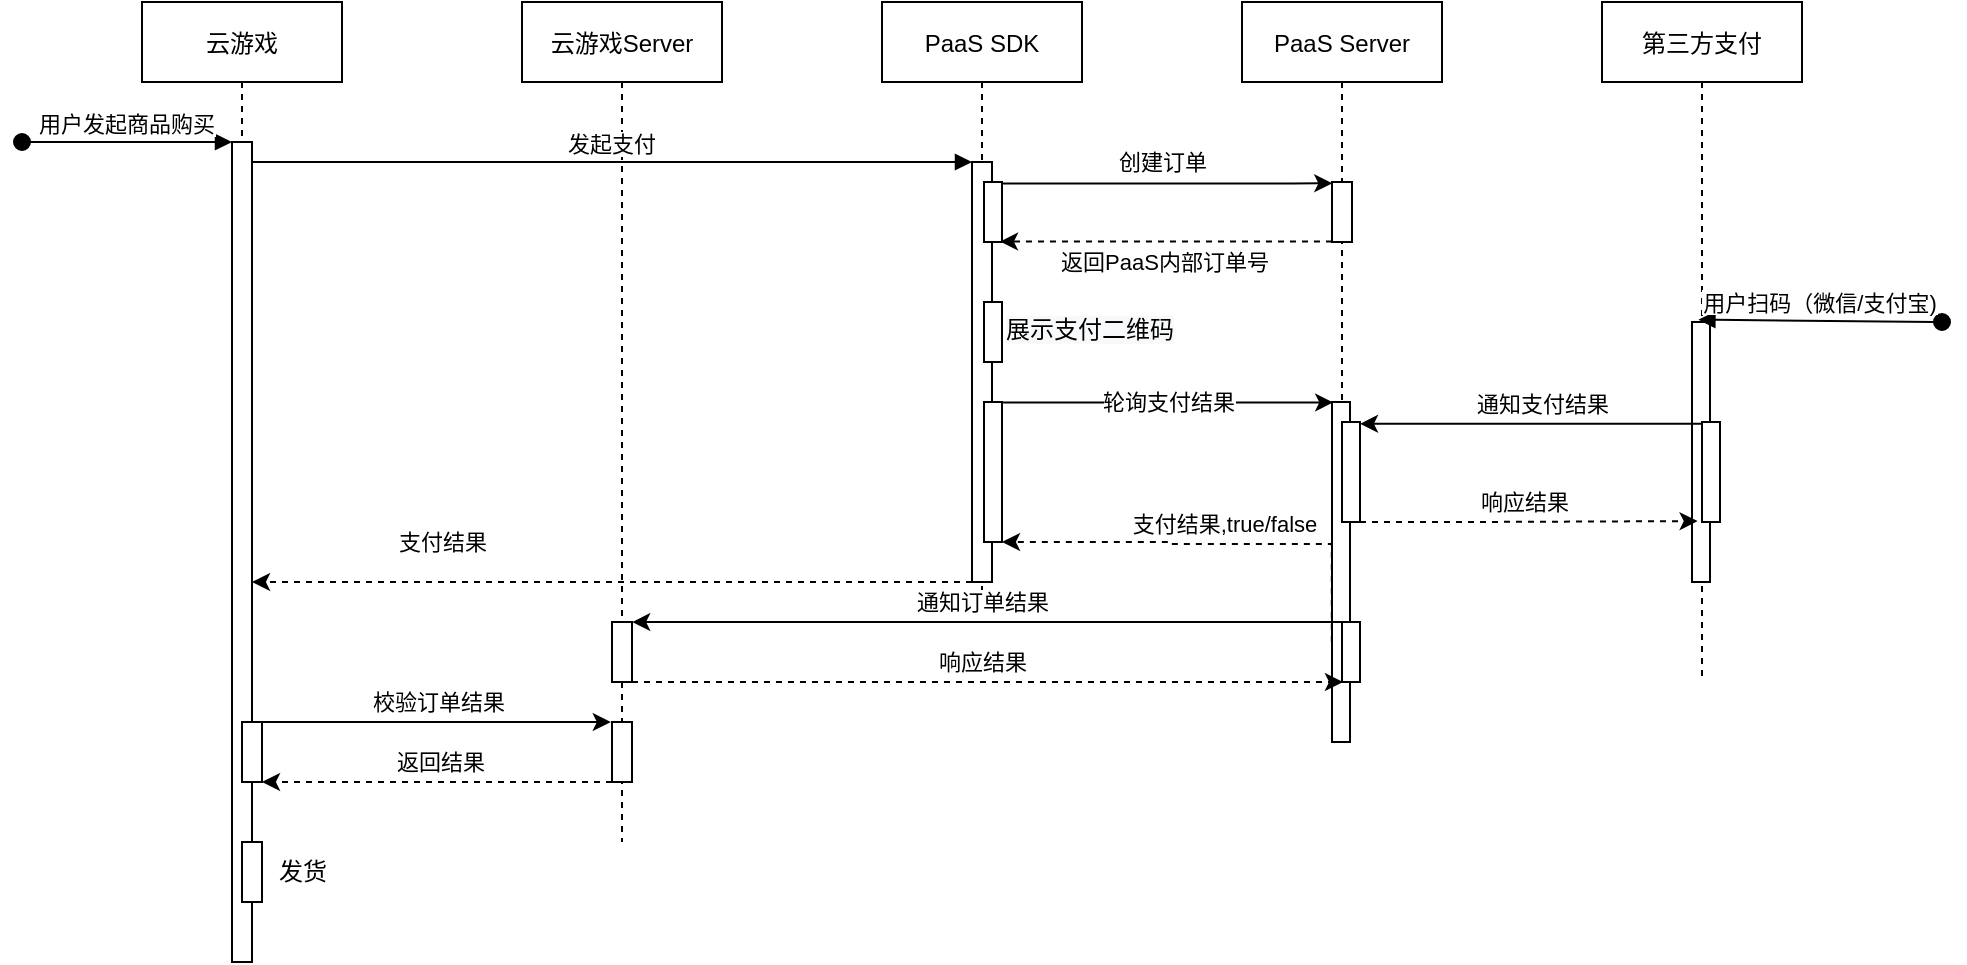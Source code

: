 <mxfile version="17.2.4" type="github">
  <diagram id="kgpKYQtTHZ0yAKxKKP6v" name="Page-1">
    <mxGraphModel dx="2281" dy="787" grid="1" gridSize="10" guides="1" tooltips="1" connect="1" arrows="1" fold="1" page="1" pageScale="1" pageWidth="850" pageHeight="1100" math="0" shadow="0">
      <root>
        <mxCell id="0" />
        <mxCell id="1" parent="0" />
        <mxCell id="3nuBFxr9cyL0pnOWT2aG-1" value="云游戏" style="shape=umlLifeline;perimeter=lifelinePerimeter;container=1;collapsible=0;recursiveResize=0;rounded=0;shadow=0;strokeWidth=1;" parent="1" vertex="1">
          <mxGeometry x="-50" y="120" width="100" height="480" as="geometry" />
        </mxCell>
        <mxCell id="3nuBFxr9cyL0pnOWT2aG-2" value="" style="points=[];perimeter=orthogonalPerimeter;rounded=0;shadow=0;strokeWidth=1;" parent="3nuBFxr9cyL0pnOWT2aG-1" vertex="1">
          <mxGeometry x="45" y="70" width="10" height="410" as="geometry" />
        </mxCell>
        <mxCell id="3nuBFxr9cyL0pnOWT2aG-3" value="用户发起商品购买" style="verticalAlign=bottom;startArrow=oval;endArrow=block;startSize=8;shadow=0;strokeWidth=1;" parent="3nuBFxr9cyL0pnOWT2aG-1" target="3nuBFxr9cyL0pnOWT2aG-2" edge="1">
          <mxGeometry relative="1" as="geometry">
            <mxPoint x="-60" y="70" as="sourcePoint" />
          </mxGeometry>
        </mxCell>
        <mxCell id="BVIRtQcblCjaV8nDNNIN-35" value="" style="points=[];perimeter=orthogonalPerimeter;rounded=0;shadow=0;strokeWidth=1;" vertex="1" parent="3nuBFxr9cyL0pnOWT2aG-1">
          <mxGeometry x="50" y="360" width="10" height="30" as="geometry" />
        </mxCell>
        <mxCell id="BVIRtQcblCjaV8nDNNIN-39" value="" style="points=[];perimeter=orthogonalPerimeter;rounded=0;shadow=0;strokeWidth=1;" vertex="1" parent="3nuBFxr9cyL0pnOWT2aG-1">
          <mxGeometry x="50" y="420" width="10" height="30" as="geometry" />
        </mxCell>
        <mxCell id="BVIRtQcblCjaV8nDNNIN-40" value="发货" style="text;html=1;align=center;verticalAlign=middle;resizable=0;points=[];autosize=1;strokeColor=none;fillColor=none;" vertex="1" parent="3nuBFxr9cyL0pnOWT2aG-1">
          <mxGeometry x="60" y="425" width="40" height="20" as="geometry" />
        </mxCell>
        <mxCell id="3nuBFxr9cyL0pnOWT2aG-5" value="PaaS SDK" style="shape=umlLifeline;perimeter=lifelinePerimeter;container=1;collapsible=0;recursiveResize=0;rounded=0;shadow=0;strokeWidth=1;" parent="1" vertex="1">
          <mxGeometry x="320" y="120" width="100" height="300" as="geometry" />
        </mxCell>
        <mxCell id="3nuBFxr9cyL0pnOWT2aG-6" value="" style="points=[];perimeter=orthogonalPerimeter;rounded=0;shadow=0;strokeWidth=1;" parent="3nuBFxr9cyL0pnOWT2aG-5" vertex="1">
          <mxGeometry x="45" y="80" width="10" height="210" as="geometry" />
        </mxCell>
        <mxCell id="BVIRtQcblCjaV8nDNNIN-3" value="" style="points=[];perimeter=orthogonalPerimeter;rounded=0;shadow=0;strokeWidth=1;" vertex="1" parent="3nuBFxr9cyL0pnOWT2aG-5">
          <mxGeometry x="51" y="90" width="9" height="30" as="geometry" />
        </mxCell>
        <mxCell id="BVIRtQcblCjaV8nDNNIN-6" value="" style="points=[];perimeter=orthogonalPerimeter;rounded=0;shadow=0;strokeWidth=1;" vertex="1" parent="3nuBFxr9cyL0pnOWT2aG-5">
          <mxGeometry x="51" y="150" width="9" height="30" as="geometry" />
        </mxCell>
        <mxCell id="BVIRtQcblCjaV8nDNNIN-9" value="&lt;meta charset=&quot;utf-8&quot;&gt;&lt;span style=&quot;color: rgb(0, 0, 0); font-family: helvetica; font-size: 12px; font-style: normal; font-weight: 400; letter-spacing: normal; text-align: center; text-indent: 0px; text-transform: none; word-spacing: 0px; background-color: rgb(248, 249, 250); display: inline; float: none;&quot;&gt;展示支付二维码&lt;/span&gt;" style="text;whiteSpace=wrap;html=1;" vertex="1" parent="3nuBFxr9cyL0pnOWT2aG-5">
          <mxGeometry x="60" y="150" width="110" height="30" as="geometry" />
        </mxCell>
        <mxCell id="BVIRtQcblCjaV8nDNNIN-15" value="" style="points=[];perimeter=orthogonalPerimeter;rounded=0;shadow=0;strokeWidth=1;" vertex="1" parent="3nuBFxr9cyL0pnOWT2aG-5">
          <mxGeometry x="51" y="200" width="9" height="70" as="geometry" />
        </mxCell>
        <mxCell id="BVIRtQcblCjaV8nDNNIN-1" value="PaaS Server" style="shape=umlLifeline;perimeter=lifelinePerimeter;container=1;collapsible=0;recursiveResize=0;rounded=0;shadow=0;strokeWidth=1;" vertex="1" parent="1">
          <mxGeometry x="500" y="120" width="100" height="370" as="geometry" />
        </mxCell>
        <mxCell id="BVIRtQcblCjaV8nDNNIN-2" value="" style="points=[];perimeter=orthogonalPerimeter;rounded=0;shadow=0;strokeWidth=1;" vertex="1" parent="BVIRtQcblCjaV8nDNNIN-1">
          <mxGeometry x="45" y="90" width="10" height="30" as="geometry" />
        </mxCell>
        <mxCell id="BVIRtQcblCjaV8nDNNIN-14" value="" style="points=[];perimeter=orthogonalPerimeter;rounded=0;shadow=0;strokeWidth=1;" vertex="1" parent="BVIRtQcblCjaV8nDNNIN-1">
          <mxGeometry x="45" y="200" width="9" height="170" as="geometry" />
        </mxCell>
        <mxCell id="BVIRtQcblCjaV8nDNNIN-23" value="" style="points=[];perimeter=orthogonalPerimeter;rounded=0;shadow=0;strokeWidth=1;" vertex="1" parent="BVIRtQcblCjaV8nDNNIN-1">
          <mxGeometry x="50" y="210" width="9" height="50" as="geometry" />
        </mxCell>
        <mxCell id="BVIRtQcblCjaV8nDNNIN-29" value="" style="points=[];perimeter=orthogonalPerimeter;rounded=0;shadow=0;strokeWidth=1;" vertex="1" parent="BVIRtQcblCjaV8nDNNIN-1">
          <mxGeometry x="50" y="310" width="9" height="30" as="geometry" />
        </mxCell>
        <mxCell id="BVIRtQcblCjaV8nDNNIN-4" value="创建订单" style="edgeStyle=orthogonalEdgeStyle;rounded=0;orthogonalLoop=1;jettySize=auto;html=1;entryX=0.013;entryY=0.022;entryDx=0;entryDy=0;entryPerimeter=0;" edge="1" parent="1" source="BVIRtQcblCjaV8nDNNIN-3" target="BVIRtQcblCjaV8nDNNIN-2">
          <mxGeometry x="-0.035" y="11" relative="1" as="geometry">
            <mxPoint x="630" y="210" as="targetPoint" />
            <Array as="points">
              <mxPoint x="525" y="210" />
            </Array>
            <mxPoint as="offset" />
          </mxGeometry>
        </mxCell>
        <mxCell id="BVIRtQcblCjaV8nDNNIN-5" value="返回PaaS内部订单号" style="edgeStyle=orthogonalEdgeStyle;rounded=0;orthogonalLoop=1;jettySize=auto;html=1;entryX=0.891;entryY=0.993;entryDx=0;entryDy=0;entryPerimeter=0;dashed=1;" edge="1" parent="1" source="BVIRtQcblCjaV8nDNNIN-2" target="BVIRtQcblCjaV8nDNNIN-3">
          <mxGeometry x="0.018" y="10" relative="1" as="geometry">
            <mxPoint x="440" y="240" as="targetPoint" />
            <Array as="points">
              <mxPoint x="379" y="240" />
            </Array>
            <mxPoint as="offset" />
          </mxGeometry>
        </mxCell>
        <mxCell id="BVIRtQcblCjaV8nDNNIN-12" value="第三方支付" style="shape=umlLifeline;perimeter=lifelinePerimeter;container=1;collapsible=0;recursiveResize=0;rounded=0;shadow=0;strokeWidth=1;" vertex="1" parent="1">
          <mxGeometry x="680" y="120" width="100" height="340" as="geometry" />
        </mxCell>
        <mxCell id="BVIRtQcblCjaV8nDNNIN-10" value="" style="points=[];perimeter=orthogonalPerimeter;rounded=0;shadow=0;strokeWidth=1;" vertex="1" parent="BVIRtQcblCjaV8nDNNIN-12">
          <mxGeometry x="45" y="160" width="9" height="130" as="geometry" />
        </mxCell>
        <mxCell id="BVIRtQcblCjaV8nDNNIN-11" value="用户扫码（微信/支付宝)" style="verticalAlign=bottom;startArrow=oval;endArrow=block;startSize=8;shadow=0;strokeWidth=1;entryX=0.357;entryY=-0.009;entryDx=0;entryDy=0;entryPerimeter=0;" edge="1" parent="BVIRtQcblCjaV8nDNNIN-12" target="BVIRtQcblCjaV8nDNNIN-10">
          <mxGeometry relative="1" as="geometry">
            <mxPoint x="170" y="160" as="sourcePoint" />
            <mxPoint x="35" y="160" as="targetPoint" />
          </mxGeometry>
        </mxCell>
        <mxCell id="BVIRtQcblCjaV8nDNNIN-20" value="" style="points=[];perimeter=orthogonalPerimeter;rounded=0;shadow=0;strokeWidth=1;" vertex="1" parent="BVIRtQcblCjaV8nDNNIN-12">
          <mxGeometry x="50" y="210" width="9" height="50" as="geometry" />
        </mxCell>
        <mxCell id="BVIRtQcblCjaV8nDNNIN-16" value="轮询支付结果" style="edgeStyle=orthogonalEdgeStyle;rounded=0;orthogonalLoop=1;jettySize=auto;html=1;entryX=0.069;entryY=0.001;entryDx=0;entryDy=0;entryPerimeter=0;" edge="1" parent="1" source="BVIRtQcblCjaV8nDNNIN-15" target="BVIRtQcblCjaV8nDNNIN-14">
          <mxGeometry relative="1" as="geometry">
            <Array as="points">
              <mxPoint x="546" y="320" />
            </Array>
          </mxGeometry>
        </mxCell>
        <mxCell id="BVIRtQcblCjaV8nDNNIN-17" style="edgeStyle=orthogonalEdgeStyle;rounded=0;orthogonalLoop=1;jettySize=auto;html=1;entryX=1;entryY=1;entryDx=0;entryDy=0;entryPerimeter=0;dashed=1;exitX=-0.01;exitY=0.706;exitDx=0;exitDy=0;exitPerimeter=0;" edge="1" parent="1" source="BVIRtQcblCjaV8nDNNIN-14" target="BVIRtQcblCjaV8nDNNIN-15">
          <mxGeometry relative="1" as="geometry">
            <mxPoint x="520" y="390" as="sourcePoint" />
            <Array as="points">
              <mxPoint x="463" y="391" />
              <mxPoint x="380" y="390" />
            </Array>
          </mxGeometry>
        </mxCell>
        <mxCell id="BVIRtQcblCjaV8nDNNIN-18" value="支付结果,true/false" style="edgeLabel;html=1;align=center;verticalAlign=middle;resizable=0;points=[];" vertex="1" connectable="0" parent="BVIRtQcblCjaV8nDNNIN-17">
          <mxGeometry x="-0.042" relative="1" as="geometry">
            <mxPoint y="-10" as="offset" />
          </mxGeometry>
        </mxCell>
        <mxCell id="BVIRtQcblCjaV8nDNNIN-22" value="通知支付结果" style="edgeStyle=orthogonalEdgeStyle;rounded=0;orthogonalLoop=1;jettySize=auto;html=1;entryX=1;entryY=0.018;entryDx=0;entryDy=0;entryPerimeter=0;" edge="1" parent="1" source="BVIRtQcblCjaV8nDNNIN-20" target="BVIRtQcblCjaV8nDNNIN-23">
          <mxGeometry x="-0.06" y="-10" relative="1" as="geometry">
            <mxPoint x="670" y="330" as="targetPoint" />
            <Array as="points">
              <mxPoint x="619" y="330" />
            </Array>
            <mxPoint as="offset" />
          </mxGeometry>
        </mxCell>
        <mxCell id="BVIRtQcblCjaV8nDNNIN-24" value="响应结果" style="edgeStyle=orthogonalEdgeStyle;rounded=0;orthogonalLoop=1;jettySize=auto;html=1;entryX=-0.244;entryY=0.991;entryDx=0;entryDy=0;entryPerimeter=0;dashed=1;" edge="1" parent="1" source="BVIRtQcblCjaV8nDNNIN-23" target="BVIRtQcblCjaV8nDNNIN-20">
          <mxGeometry x="-0.03" y="10" relative="1" as="geometry">
            <Array as="points">
              <mxPoint x="615" y="380" />
              <mxPoint x="848" y="380" />
            </Array>
            <mxPoint as="offset" />
          </mxGeometry>
        </mxCell>
        <mxCell id="BVIRtQcblCjaV8nDNNIN-26" value="云游戏Server" style="shape=umlLifeline;perimeter=lifelinePerimeter;container=1;collapsible=0;recursiveResize=0;rounded=0;shadow=0;strokeWidth=1;" vertex="1" parent="1">
          <mxGeometry x="140" y="120" width="100" height="420" as="geometry" />
        </mxCell>
        <mxCell id="BVIRtQcblCjaV8nDNNIN-27" value="" style="points=[];perimeter=orthogonalPerimeter;rounded=0;shadow=0;strokeWidth=1;" vertex="1" parent="BVIRtQcblCjaV8nDNNIN-26">
          <mxGeometry x="45" y="310" width="10" height="30" as="geometry" />
        </mxCell>
        <mxCell id="BVIRtQcblCjaV8nDNNIN-33" value="" style="points=[];perimeter=orthogonalPerimeter;rounded=0;shadow=0;strokeWidth=1;" vertex="1" parent="BVIRtQcblCjaV8nDNNIN-26">
          <mxGeometry x="45" y="360" width="10" height="30" as="geometry" />
        </mxCell>
        <mxCell id="3nuBFxr9cyL0pnOWT2aG-8" value="发起支付" style="verticalAlign=bottom;endArrow=block;entryX=0;entryY=0;shadow=0;strokeWidth=1;" parent="1" source="3nuBFxr9cyL0pnOWT2aG-2" target="3nuBFxr9cyL0pnOWT2aG-6" edge="1">
          <mxGeometry relative="1" as="geometry">
            <mxPoint x="300" y="200" as="sourcePoint" />
          </mxGeometry>
        </mxCell>
        <mxCell id="BVIRtQcblCjaV8nDNNIN-25" value="支付结果" style="edgeStyle=orthogonalEdgeStyle;rounded=0;orthogonalLoop=1;jettySize=auto;html=1;dashed=1;" edge="1" parent="1" source="3nuBFxr9cyL0pnOWT2aG-6" target="3nuBFxr9cyL0pnOWT2aG-2">
          <mxGeometry x="0.472" y="-20" relative="1" as="geometry">
            <mxPoint x="210" y="400" as="targetPoint" />
            <Array as="points">
              <mxPoint x="320" y="410" />
              <mxPoint x="320" y="410" />
            </Array>
            <mxPoint as="offset" />
          </mxGeometry>
        </mxCell>
        <mxCell id="BVIRtQcblCjaV8nDNNIN-30" value="通知订单结果" style="edgeStyle=orthogonalEdgeStyle;rounded=0;orthogonalLoop=1;jettySize=auto;html=1;entryX=1.008;entryY=0.001;entryDx=0;entryDy=0;entryPerimeter=0;" edge="1" parent="1" source="BVIRtQcblCjaV8nDNNIN-29" target="BVIRtQcblCjaV8nDNNIN-27">
          <mxGeometry x="0.014" y="-10" relative="1" as="geometry">
            <Array as="points">
              <mxPoint x="460" y="430" />
              <mxPoint x="460" y="430" />
            </Array>
            <mxPoint as="offset" />
          </mxGeometry>
        </mxCell>
        <mxCell id="BVIRtQcblCjaV8nDNNIN-31" value="响应结果" style="edgeStyle=orthogonalEdgeStyle;rounded=0;orthogonalLoop=1;jettySize=auto;html=1;entryX=0.054;entryY=1.001;entryDx=0;entryDy=0;entryPerimeter=0;dashed=1;" edge="1" parent="1" source="BVIRtQcblCjaV8nDNNIN-27" target="BVIRtQcblCjaV8nDNNIN-29">
          <mxGeometry x="-0.015" y="10" relative="1" as="geometry">
            <Array as="points">
              <mxPoint x="240" y="460" />
              <mxPoint x="240" y="460" />
            </Array>
            <mxPoint as="offset" />
          </mxGeometry>
        </mxCell>
        <mxCell id="BVIRtQcblCjaV8nDNNIN-34" style="edgeStyle=orthogonalEdgeStyle;rounded=0;orthogonalLoop=1;jettySize=auto;html=1;entryX=-0.06;entryY=0.033;entryDx=0;entryDy=0;entryPerimeter=0;" edge="1" parent="1" target="BVIRtQcblCjaV8nDNNIN-33">
          <mxGeometry relative="1" as="geometry">
            <mxPoint x="10" y="480" as="sourcePoint" />
            <Array as="points">
              <mxPoint x="184" y="480" />
            </Array>
          </mxGeometry>
        </mxCell>
        <mxCell id="BVIRtQcblCjaV8nDNNIN-37" value="校验订单结果" style="edgeLabel;html=1;align=center;verticalAlign=middle;resizable=0;points=[];" vertex="1" connectable="0" parent="BVIRtQcblCjaV8nDNNIN-34">
          <mxGeometry x="0.005" y="1" relative="1" as="geometry">
            <mxPoint y="-9" as="offset" />
          </mxGeometry>
        </mxCell>
        <mxCell id="BVIRtQcblCjaV8nDNNIN-36" style="edgeStyle=orthogonalEdgeStyle;rounded=0;orthogonalLoop=1;jettySize=auto;html=1;entryX=1;entryY=1;entryDx=0;entryDy=0;entryPerimeter=0;dashed=1;" edge="1" parent="1" source="BVIRtQcblCjaV8nDNNIN-33" target="BVIRtQcblCjaV8nDNNIN-35">
          <mxGeometry relative="1" as="geometry">
            <Array as="points">
              <mxPoint x="140" y="510" />
              <mxPoint x="140" y="510" />
            </Array>
          </mxGeometry>
        </mxCell>
        <mxCell id="BVIRtQcblCjaV8nDNNIN-38" value="返回结果" style="edgeLabel;html=1;align=center;verticalAlign=middle;resizable=0;points=[];" vertex="1" connectable="0" parent="BVIRtQcblCjaV8nDNNIN-36">
          <mxGeometry x="-0.01" y="-1" relative="1" as="geometry">
            <mxPoint y="-9" as="offset" />
          </mxGeometry>
        </mxCell>
      </root>
    </mxGraphModel>
  </diagram>
</mxfile>
